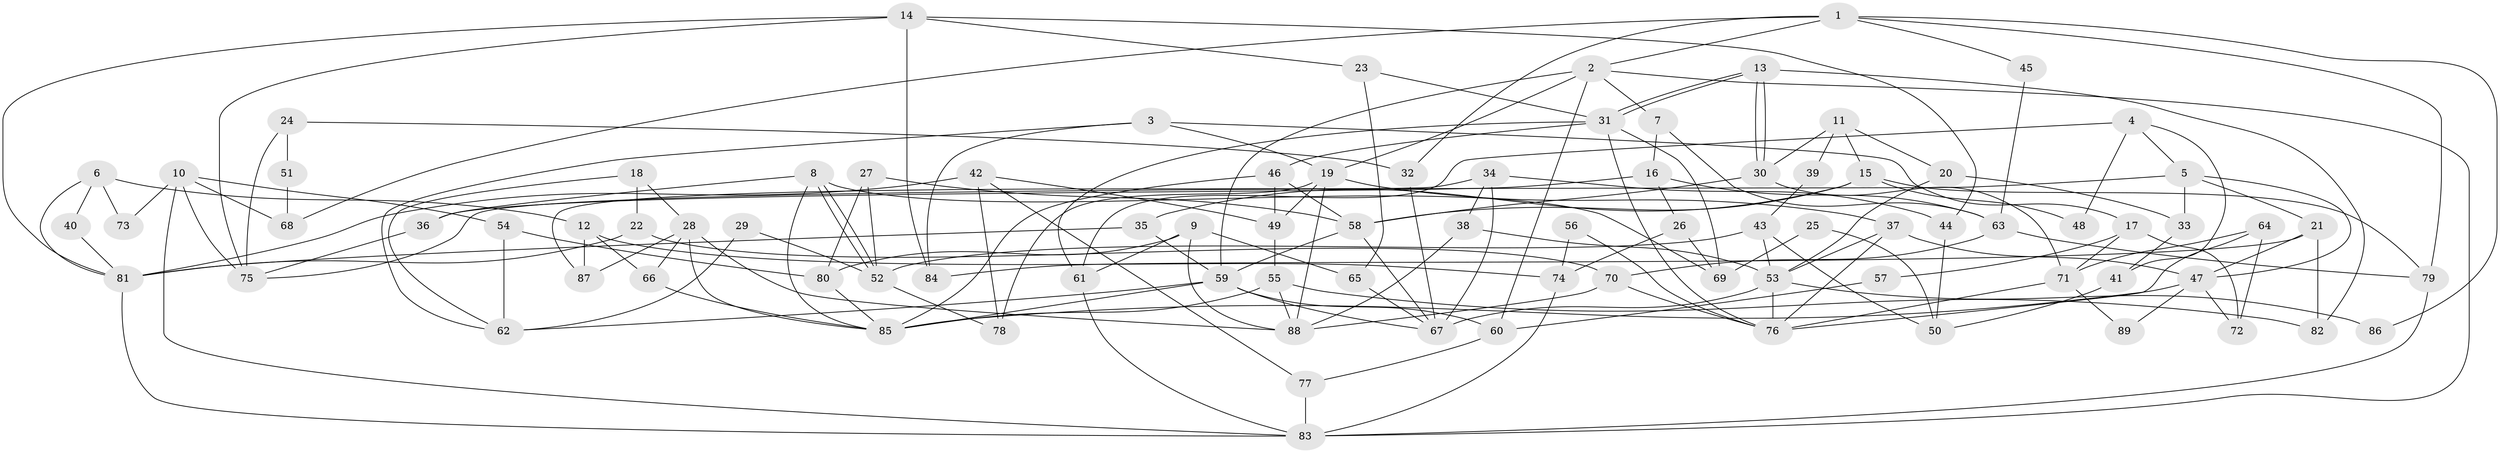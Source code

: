 // coarse degree distribution, {7: 0.12280701754385964, 10: 0.017543859649122806, 4: 0.2631578947368421, 5: 0.19298245614035087, 6: 0.08771929824561403, 3: 0.15789473684210525, 8: 0.07017543859649122, 2: 0.07017543859649122, 9: 0.017543859649122806}
// Generated by graph-tools (version 1.1) at 2025/52/02/27/25 19:52:07]
// undirected, 89 vertices, 178 edges
graph export_dot {
graph [start="1"]
  node [color=gray90,style=filled];
  1;
  2;
  3;
  4;
  5;
  6;
  7;
  8;
  9;
  10;
  11;
  12;
  13;
  14;
  15;
  16;
  17;
  18;
  19;
  20;
  21;
  22;
  23;
  24;
  25;
  26;
  27;
  28;
  29;
  30;
  31;
  32;
  33;
  34;
  35;
  36;
  37;
  38;
  39;
  40;
  41;
  42;
  43;
  44;
  45;
  46;
  47;
  48;
  49;
  50;
  51;
  52;
  53;
  54;
  55;
  56;
  57;
  58;
  59;
  60;
  61;
  62;
  63;
  64;
  65;
  66;
  67;
  68;
  69;
  70;
  71;
  72;
  73;
  74;
  75;
  76;
  77;
  78;
  79;
  80;
  81;
  82;
  83;
  84;
  85;
  86;
  87;
  88;
  89;
  1 -- 2;
  1 -- 79;
  1 -- 32;
  1 -- 45;
  1 -- 68;
  1 -- 86;
  2 -- 59;
  2 -- 19;
  2 -- 7;
  2 -- 60;
  2 -- 83;
  3 -- 84;
  3 -- 19;
  3 -- 17;
  3 -- 62;
  4 -- 61;
  4 -- 5;
  4 -- 41;
  4 -- 48;
  5 -- 33;
  5 -- 75;
  5 -- 21;
  5 -- 47;
  6 -- 12;
  6 -- 81;
  6 -- 40;
  6 -- 73;
  7 -- 16;
  7 -- 63;
  8 -- 85;
  8 -- 52;
  8 -- 52;
  8 -- 36;
  8 -- 69;
  9 -- 61;
  9 -- 80;
  9 -- 65;
  9 -- 88;
  10 -- 83;
  10 -- 54;
  10 -- 68;
  10 -- 73;
  10 -- 75;
  11 -- 30;
  11 -- 15;
  11 -- 20;
  11 -- 39;
  12 -- 87;
  12 -- 66;
  12 -- 74;
  13 -- 31;
  13 -- 31;
  13 -- 30;
  13 -- 30;
  13 -- 82;
  14 -- 75;
  14 -- 81;
  14 -- 23;
  14 -- 44;
  14 -- 84;
  15 -- 79;
  15 -- 58;
  15 -- 35;
  15 -- 48;
  16 -- 26;
  16 -- 63;
  16 -- 36;
  17 -- 71;
  17 -- 57;
  17 -- 72;
  18 -- 22;
  18 -- 62;
  18 -- 28;
  19 -- 37;
  19 -- 88;
  19 -- 49;
  19 -- 78;
  20 -- 53;
  20 -- 33;
  21 -- 47;
  21 -- 82;
  21 -- 84;
  22 -- 70;
  22 -- 81;
  23 -- 31;
  23 -- 65;
  24 -- 32;
  24 -- 75;
  24 -- 51;
  25 -- 69;
  25 -- 50;
  26 -- 74;
  26 -- 69;
  27 -- 52;
  27 -- 58;
  27 -- 80;
  28 -- 88;
  28 -- 66;
  28 -- 85;
  28 -- 87;
  29 -- 52;
  29 -- 62;
  30 -- 58;
  30 -- 71;
  31 -- 76;
  31 -- 46;
  31 -- 61;
  31 -- 69;
  32 -- 67;
  33 -- 41;
  34 -- 67;
  34 -- 38;
  34 -- 44;
  34 -- 87;
  35 -- 59;
  35 -- 81;
  36 -- 75;
  37 -- 76;
  37 -- 47;
  37 -- 53;
  38 -- 53;
  38 -- 88;
  39 -- 43;
  40 -- 81;
  41 -- 50;
  42 -- 81;
  42 -- 49;
  42 -- 77;
  42 -- 78;
  43 -- 53;
  43 -- 52;
  43 -- 50;
  44 -- 50;
  45 -- 63;
  46 -- 85;
  46 -- 49;
  46 -- 58;
  47 -- 85;
  47 -- 72;
  47 -- 89;
  49 -- 55;
  51 -- 68;
  52 -- 78;
  53 -- 67;
  53 -- 76;
  53 -- 86;
  54 -- 62;
  54 -- 80;
  55 -- 82;
  55 -- 85;
  55 -- 88;
  56 -- 74;
  56 -- 76;
  57 -- 60;
  58 -- 67;
  58 -- 59;
  59 -- 85;
  59 -- 60;
  59 -- 62;
  59 -- 67;
  60 -- 77;
  61 -- 83;
  63 -- 70;
  63 -- 79;
  64 -- 72;
  64 -- 71;
  64 -- 76;
  65 -- 67;
  66 -- 85;
  70 -- 88;
  70 -- 76;
  71 -- 76;
  71 -- 89;
  74 -- 83;
  77 -- 83;
  79 -- 83;
  80 -- 85;
  81 -- 83;
}
